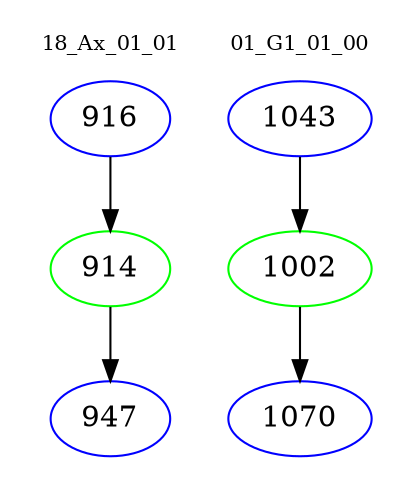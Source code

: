 digraph{
subgraph cluster_0 {
color = white
label = "18_Ax_01_01";
fontsize=10;
T0_916 [label="916", color="blue"]
T0_916 -> T0_914 [color="black"]
T0_914 [label="914", color="green"]
T0_914 -> T0_947 [color="black"]
T0_947 [label="947", color="blue"]
}
subgraph cluster_1 {
color = white
label = "01_G1_01_00";
fontsize=10;
T1_1043 [label="1043", color="blue"]
T1_1043 -> T1_1002 [color="black"]
T1_1002 [label="1002", color="green"]
T1_1002 -> T1_1070 [color="black"]
T1_1070 [label="1070", color="blue"]
}
}
